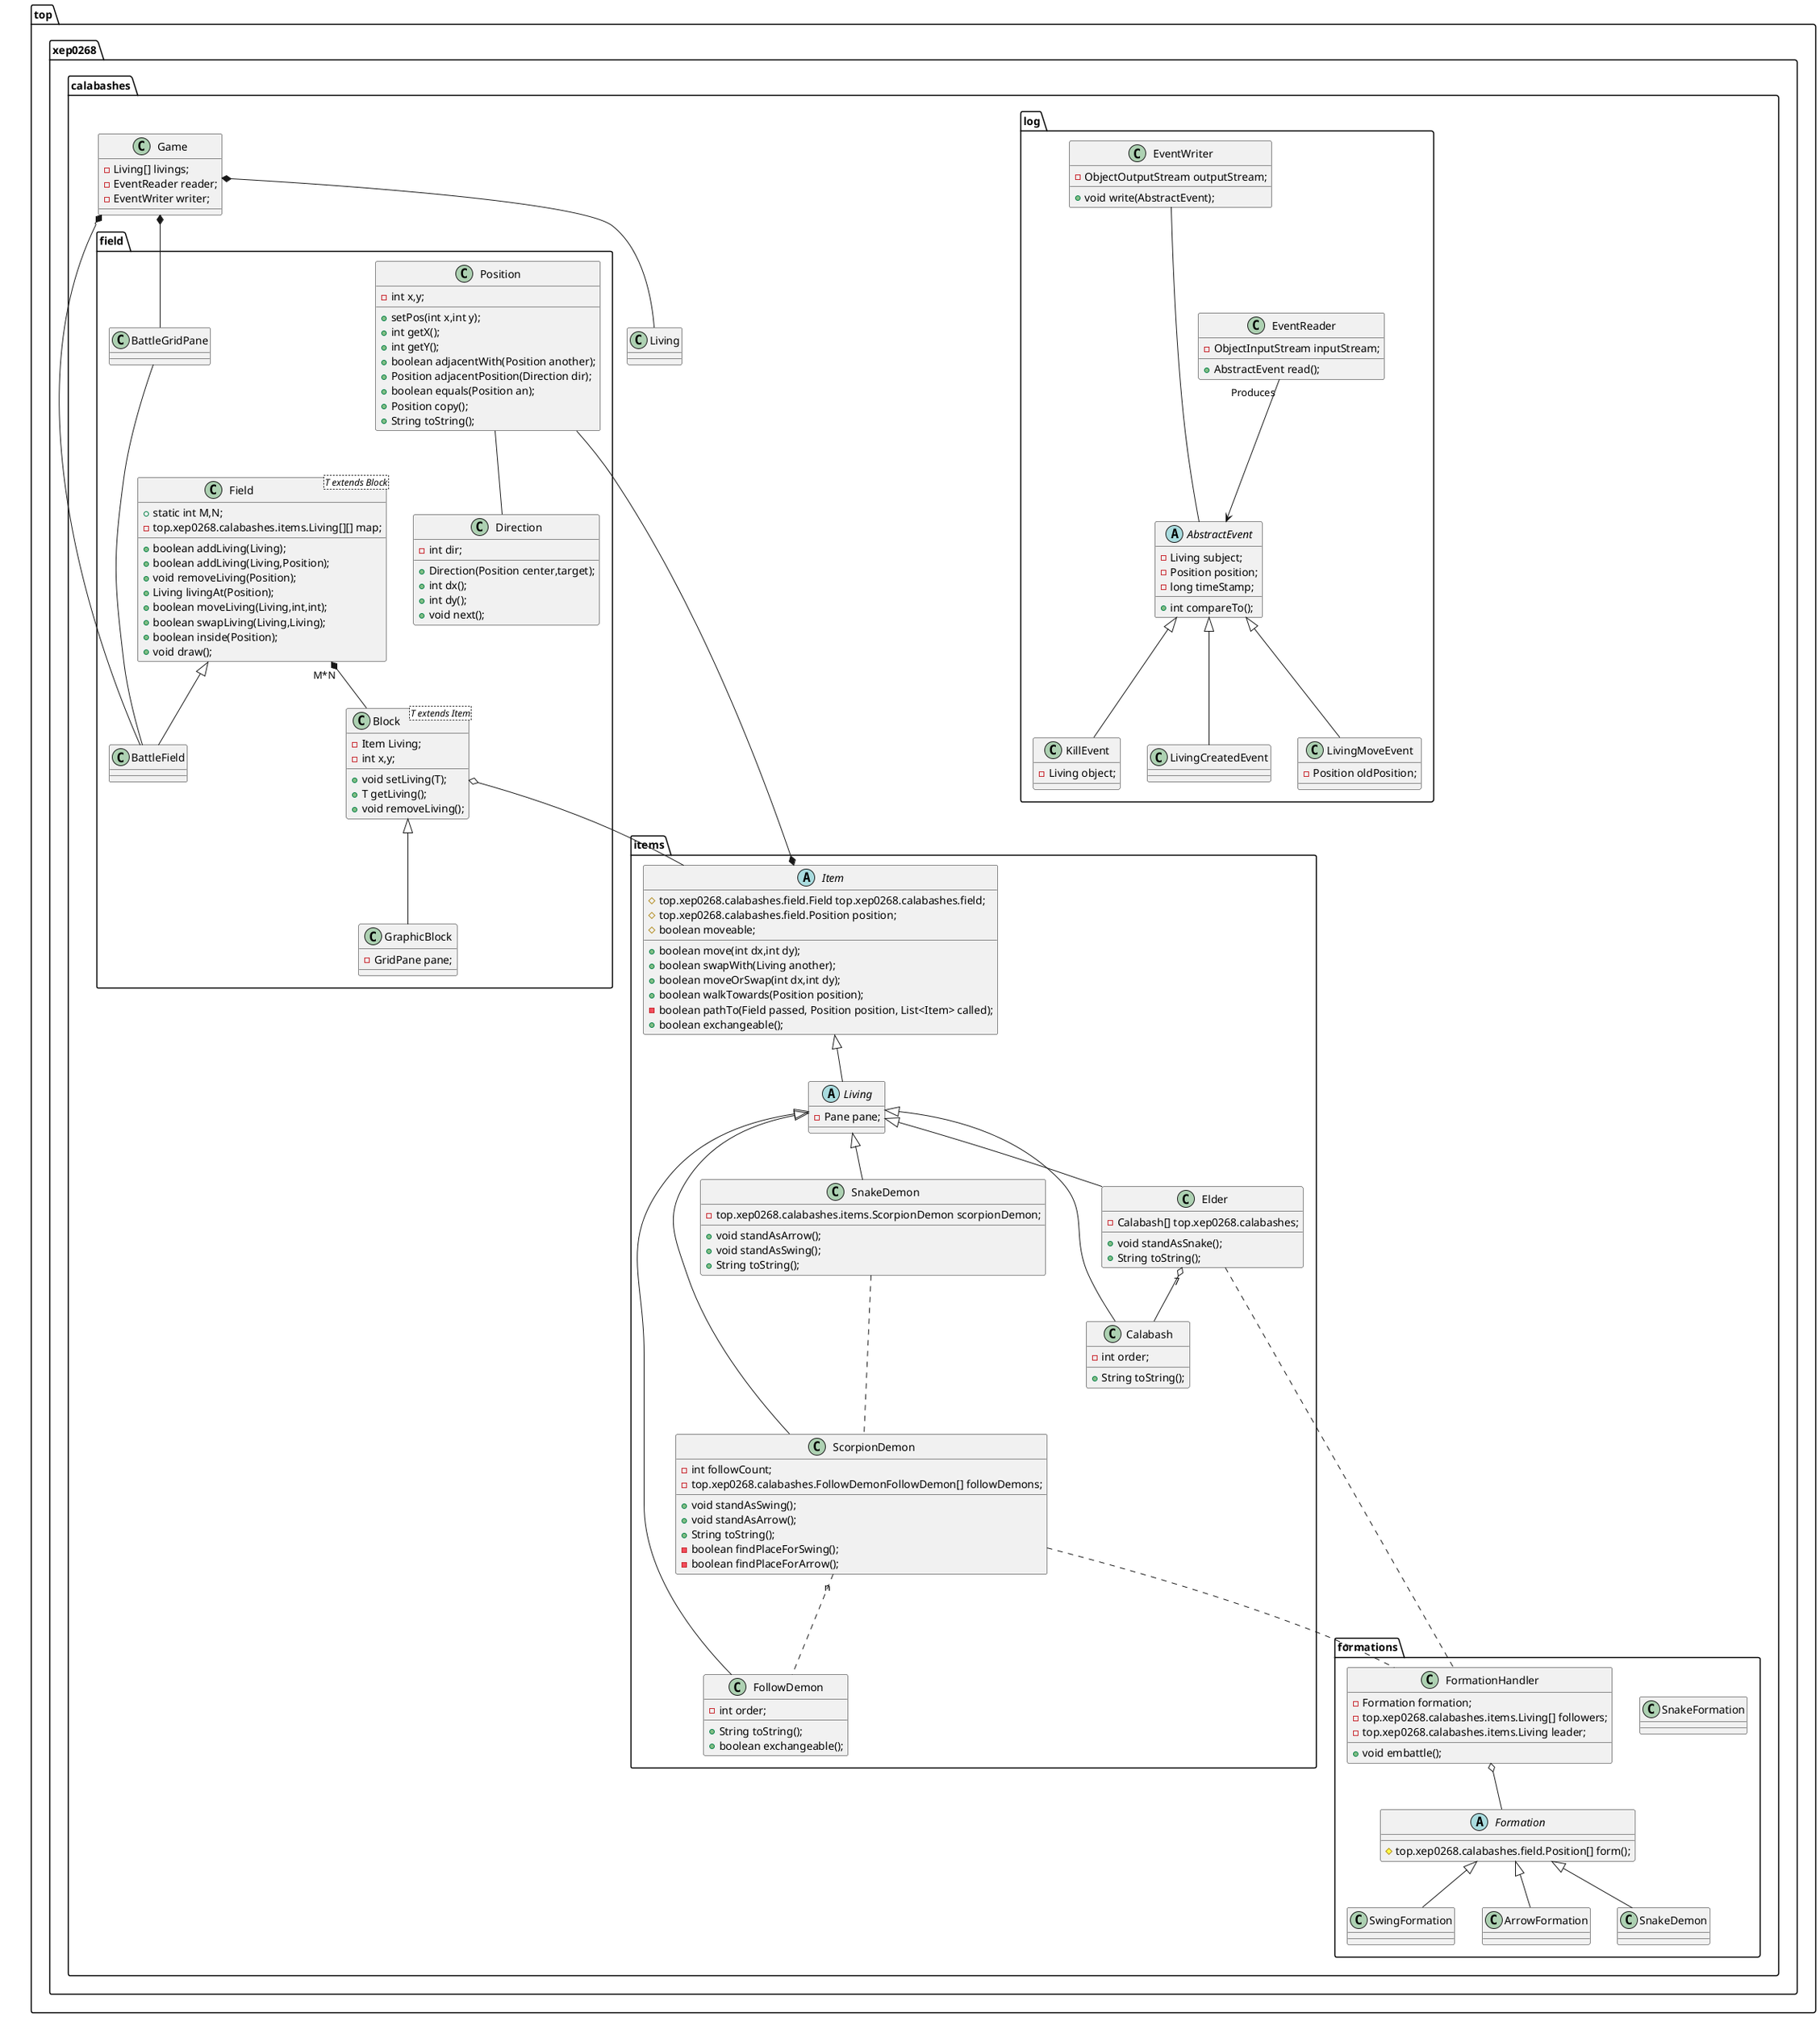 @startuml

abstract class top.xep0268.calabashes.items.Item{
    #top.xep0268.calabashes.field.Field top.xep0268.calabashes.field;
    #top.xep0268.calabashes.field.Position position;
    #boolean moveable;
    +boolean move(int dx,int dy);
    +boolean swapWith(Living another);
    +boolean moveOrSwap(int dx,int dy);
    +boolean walkTowards(Position position);
    -boolean pathTo(Field passed, Position position, List<Item> called);
    +boolean exchangeable();
}

top.xep0268.calabashes.field.Block o-- top.xep0268.calabashes.items.Item
top.xep0268.calabashes.items.Item *-- top.xep0268.calabashes.field.Position

abstract class top.xep0268.calabashes.items.Living{
    -Pane pane;
}
top.xep0268.calabashes.items.Item <|-- top.xep0268.calabashes.items.Living



class top.xep0268.calabashes.items.Calabash{
    -int order;
    +String toString();
}

top.xep0268.calabashes.items.Living <|-- top.xep0268.calabashes.items.Calabash

class top.xep0268.calabashes.items.Elder{
    -Calabash[] top.xep0268.calabashes;
    +void standAsSnake();
    +String toString();
}

top.xep0268.calabashes.items.Living <|-- top.xep0268.calabashes.items.Elder
top.xep0268.calabashes.items.Elder "7" o-- top.xep0268.calabashes.items.Calabash

class top.xep0268.calabashes.items.FollowDemon{
    -int order;
    +String toString();
    +boolean exchangeable();
}

top.xep0268.calabashes.items.Living <|-- top.xep0268.calabashes.items.FollowDemon

class top.xep0268.calabashes.items.ScorpionDemon{
    -int followCount;
    -top.xep0268.calabashes.FollowDemonFollowDemon[] followDemons;
    +void standAsSwing();
    +void standAsArrow();
    +String toString();
    -boolean findPlaceForSwing();
    -boolean findPlaceForArrow();
}

top.xep0268.calabashes.items.Living <|-- top.xep0268.calabashes.items.ScorpionDemon
top.xep0268.calabashes.items.ScorpionDemon "n" ... top.xep0268.calabashes.items.FollowDemon

class top.xep0268.calabashes.items.SnakeDemon{
    -top.xep0268.calabashes.items.ScorpionDemon scorpionDemon;
    +void standAsArrow();
    +void standAsSwing();
    +String toString();
}

top.xep0268.calabashes.items.Living <|-- top.xep0268.calabashes.items.SnakeDemon
top.xep0268.calabashes.items.SnakeDemon ... top.xep0268.calabashes.items.ScorpionDemon

class top.xep0268.calabashes.field.Block<T extends Item>{
    -Item Living;
    -int x,y;
    +void setLiving(T);
    +T getLiving();
    +void removeLiving();
}

class top.xep0268.calabashes.field.GraphicBlock{
    -GridPane pane;
}
top.xep0268.calabashes.field.Block <|-- top.xep0268.calabashes.field.GraphicBlock

top.xep0268.calabashes.field.Field "M*N" *-- top.xep0268.calabashes.field.Block

class top.xep0268.calabashes.field.Position{
    -int x,y;
    +setPos(int x,int y);
    +int getX();
    +int getY();
    +boolean adjacentWith(Position another);
    +Position adjacentPosition(Direction dir);
    +boolean equals(Position an);
    +Position copy();
    +String toString();
}

class top.xep0268.calabashes.field.Direction{
    -int dir;
    +Direction(Position center,target);
    +int dx();
    +int dy();
    +void next();
}

top.xep0268.calabashes.field.Position -- top.xep0268.calabashes.field.Direction

class top.xep0268.calabashes.field.Field<T extends Block>{
    +static int M,N;
    -top.xep0268.calabashes.items.Living[][] map;
    +boolean addLiving(Living);
    +boolean addLiving(Living,Position);
    +void removeLiving(Position);
    +Living livingAt(Position);
    +boolean moveLiving(Living,int,int);
    +boolean swapLiving(Living,Living);
    +boolean inside(Position);
    +void draw();
}

class top.xep0268.calabashes.field.BattleField{

}
top.xep0268.calabashes.field.Field <|-- top.xep0268.calabashes.field.BattleField

class top.xep0268.calabashes.Game{
    -Living[] livings;
    -EventReader reader;
    -EventWriter writer;
}
top.xep0268.calabashes.Game *-- top.xep0268.calabashes.Living
top.xep0268.calabashes.Game *-- top.xep0268.calabashes.field.BattleField
top.xep0268.calabashes.Game *-- top.xep0268.calabashes.field.BattleGridPane
top.xep0268.calabashes.field.BattleGridPane --- top.xep0268.calabashes.field.BattleField

abstract class top.xep0268.calabashes.formations.Formation{
    #top.xep0268.calabashes.field.Position[] form();
}

class top.xep0268.calabashes.formations.SwingFormation{
}

top.xep0268.calabashes.formations.Formation <|-- top.xep0268.calabashes.formations.SwingFormation

class top.xep0268.calabashes.formations.ArrowFormation{

}

class top.xep0268.calabashes.formations.SnakeFormation{
}

top.xep0268.calabashes.formations.Formation <|-- top.xep0268.calabashes.formations.SnakeDemon

top.xep0268.calabashes.formations.Formation <|-- top.xep0268.calabashes.formations.ArrowFormation

class top.xep0268.calabashes.formations.FormationHandler{
    -Formation formation;
    -top.xep0268.calabashes.items.Living[] followers;
    -top.xep0268.calabashes.items.Living leader;
    +void embattle();
}

top.xep0268.calabashes.formations.FormationHandler o-- top.xep0268.calabashes.formations.Formation

top.xep0268.calabashes.items.ScorpionDemon ... top.xep0268.calabashes.formations.FormationHandler
top.xep0268.calabashes.items.Elder ... top.xep0268.calabashes.formations.FormationHandler

abstract class top.xep0268.calabashes.log.AbstractEvent{
    -Living subject;
    -Position position;
    -long timeStamp;
    +int compareTo();
}

class top.xep0268.calabashes.log.KillEvent{
    -Living object;
}
top.xep0268.calabashes.log.AbstractEvent <|-- top.xep0268.calabashes.log.KillEvent

class top.xep0268.calabashes.log.LivingCreatedEvent{

}
top.xep0268.calabashes.log.AbstractEvent <|-- top.xep0268.calabashes.log.LivingCreatedEvent

class top.xep0268.calabashes.log.LivingMoveEvent{
    -Position oldPosition;
}
top.xep0268.calabashes.log.AbstractEvent <|-- top.xep0268.calabashes.log.LivingMoveEvent


class top.xep0268.calabashes.log.EventReader{
    -ObjectInputStream inputStream;
    +AbstractEvent read();
}

top.xep0268.calabashes.log.EventReader "Produces" --> top.xep0268.calabashes.log.AbstractEvent

class top.xep0268.calabashes.log.EventWriter{
    -ObjectOutputStream outputStream;
    +void write(AbstractEvent);
}

top.xep0268.calabashes.log.EventWriter --- top.xep0268.calabashes.log.AbstractEvent


@enduml
